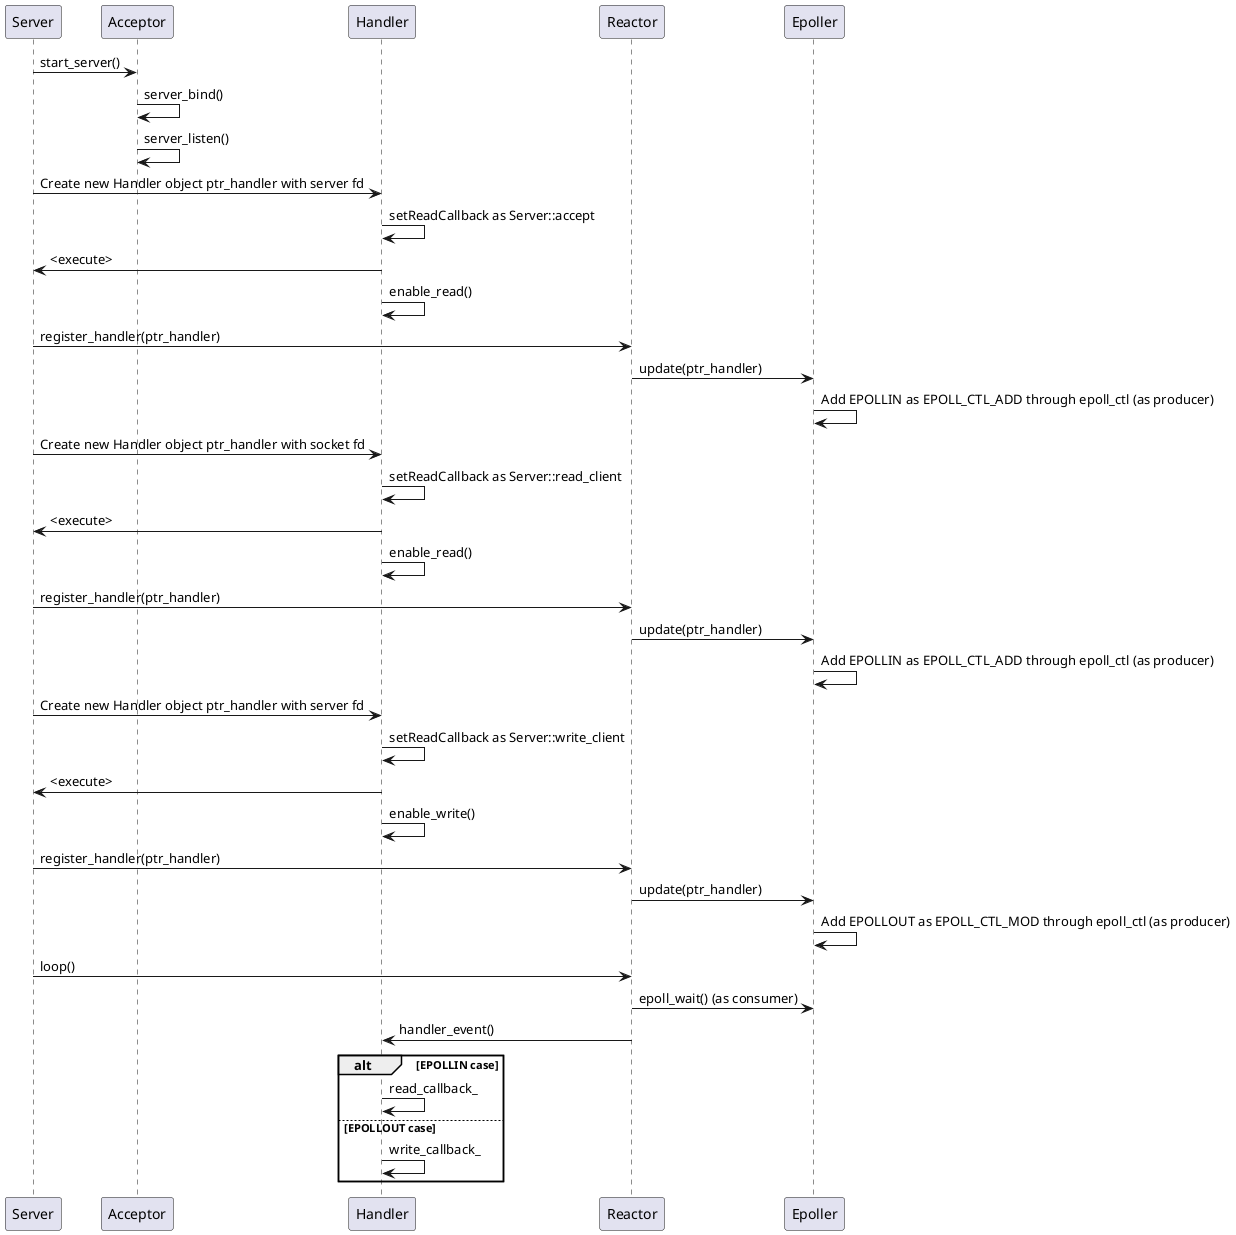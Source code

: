 @startuml
Server -> Acceptor: start_server()
Acceptor -> Acceptor: server_bind()
Acceptor -> Acceptor: server_listen()
Server -> Handler: Create new Handler object ptr_handler with server fd
Handler -> Handler: setReadCallback as Server::accept
Handler -> Server: <execute>
Handler -> Handler: enable_read()
Server -> Reactor: register_handler(ptr_handler)
Reactor -> Epoller: update(ptr_handler)
Epoller -> Epoller: Add EPOLLIN as EPOLL_CTL_ADD through epoll_ctl (as producer)
Server -> Handler: Create new Handler object ptr_handler with socket fd
Handler -> Handler: setReadCallback as Server::read_client
Handler -> Server: <execute>
Handler -> Handler: enable_read()
Server -> Reactor: register_handler(ptr_handler)
Reactor -> Epoller: update(ptr_handler)
Epoller -> Epoller: Add EPOLLIN as EPOLL_CTL_ADD through epoll_ctl (as producer)
Server -> Handler: Create new Handler object ptr_handler with server fd
Handler -> Handler: setReadCallback as Server::write_client
Handler -> Server: <execute>
Handler -> Handler: enable_write()
Server -> Reactor: register_handler(ptr_handler)
Reactor -> Epoller: update(ptr_handler)
Epoller -> Epoller: Add EPOLLOUT as EPOLL_CTL_MOD through epoll_ctl (as producer)
Server -> Reactor: loop()
Reactor -> Epoller: epoll_wait() (as consumer)
Reactor -> Handler: handler_event()
alt EPOLLIN case
    Handler -> Handler: read_callback_
else EPOLLOUT case 
    Handler -> Handler: write_callback_
end
@enduml